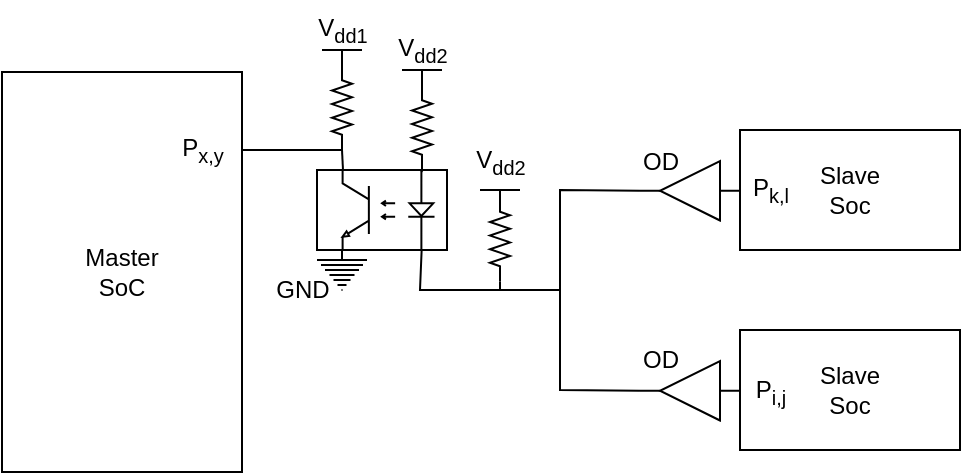 <mxfile version="24.7.8">
  <diagram name="Page-1" id="YB-mI6mJrIJqZA3QBUFR">
    <mxGraphModel dx="1434" dy="836" grid="1" gridSize="10" guides="1" tooltips="1" connect="1" arrows="1" fold="1" page="1" pageScale="1" pageWidth="1100" pageHeight="850" math="0" shadow="0">
      <root>
        <mxCell id="0" />
        <mxCell id="1" parent="0" />
        <mxCell id="bwdbRvV2lY2XxTRqr5nB-74" value="Slave&lt;div&gt;Soc&lt;/div&gt;" style="rounded=0;whiteSpace=wrap;html=1;" parent="1" vertex="1">
          <mxGeometry x="450" y="190" width="110" height="60" as="geometry" />
        </mxCell>
        <mxCell id="bwdbRvV2lY2XxTRqr5nB-112" value="" style="verticalLabelPosition=bottom;shadow=0;dashed=0;align=center;html=1;verticalAlign=top;shape=mxgraph.electrical.logic_gates.buffer2;direction=west;" parent="1" vertex="1">
          <mxGeometry x="400" y="205.5" width="50" height="29.75" as="geometry" />
        </mxCell>
        <mxCell id="bnCvJaQbmn2r0WWNP_2v-20" value="" style="endArrow=none;html=1;rounded=0;entryX=1;entryY=0.5;entryDx=0;entryDy=0;" parent="1" target="bwdbRvV2lY2XxTRqr5nB-112" edge="1">
          <mxGeometry width="50" height="50" relative="1" as="geometry">
            <mxPoint x="360" y="279" as="sourcePoint" />
            <mxPoint x="374" y="179.74" as="targetPoint" />
            <Array as="points">
              <mxPoint x="360" y="220" />
            </Array>
          </mxGeometry>
        </mxCell>
        <mxCell id="bnCvJaQbmn2r0WWNP_2v-21" value="" style="endArrow=none;html=1;rounded=0;exitX=1;exitY=0.5;exitDx=0;exitDy=0;" parent="1" source="bnCvJaQbmn2r0WWNP_2v-91" edge="1">
          <mxGeometry width="50" height="50" relative="1" as="geometry">
            <mxPoint x="380" y="350" as="sourcePoint" />
            <mxPoint x="360" y="279" as="targetPoint" />
            <Array as="points">
              <mxPoint x="360" y="320" />
            </Array>
          </mxGeometry>
        </mxCell>
        <mxCell id="bnCvJaQbmn2r0WWNP_2v-22" value="" style="endArrow=none;html=1;rounded=0;entryX=0.195;entryY=1;entryDx=0;entryDy=0;entryPerimeter=0;" parent="1" target="bnCvJaQbmn2r0WWNP_2v-71" edge="1">
          <mxGeometry width="50" height="50" relative="1" as="geometry">
            <mxPoint x="360" y="270" as="sourcePoint" />
            <mxPoint x="290" y="260" as="targetPoint" />
            <Array as="points">
              <mxPoint x="330" y="270" />
              <mxPoint x="290" y="270" />
            </Array>
          </mxGeometry>
        </mxCell>
        <mxCell id="bnCvJaQbmn2r0WWNP_2v-50" value="Master&lt;div&gt;SoC&lt;/div&gt;" style="rounded=0;whiteSpace=wrap;html=1;" parent="1" vertex="1">
          <mxGeometry x="81" y="161" width="120" height="200" as="geometry" />
        </mxCell>
        <mxCell id="bnCvJaQbmn2r0WWNP_2v-56" value="V&lt;sub&gt;dd&lt;/sub&gt;" style="verticalLabelPosition=top;verticalAlign=bottom;shape=mxgraph.electrical.signal_sources.vdd;shadow=0;dashed=0;align=center;strokeWidth=1;fontSize=24;html=1;flipV=1;noLabel=1;" parent="1" vertex="1">
          <mxGeometry x="281" y="160" width="20" height="10" as="geometry" />
        </mxCell>
        <mxCell id="bnCvJaQbmn2r0WWNP_2v-57" value="V&lt;sub&gt;dd1&lt;/sub&gt;" style="text;html=1;align=center;verticalAlign=middle;resizable=1;points=[];autosize=1;strokeColor=none;fillColor=none;" parent="1" vertex="1">
          <mxGeometry x="226" y="125" width="50" height="30" as="geometry" />
        </mxCell>
        <mxCell id="bnCvJaQbmn2r0WWNP_2v-58" value="" style="pointerEvents=1;verticalLabelPosition=bottom;shadow=0;dashed=0;align=center;html=1;verticalAlign=top;shape=mxgraph.electrical.resistors.resistor_2;fontFamily=Helvetica;fontSize=12;fontColor=default;autosize=1;resizable=1;fillColor=none;gradientColor=none;direction=south;" parent="1" vertex="1">
          <mxGeometry x="286" y="167.5" width="10" height="42.5" as="geometry" />
        </mxCell>
        <mxCell id="bnCvJaQbmn2r0WWNP_2v-59" value="V&lt;sub&gt;dd&lt;/sub&gt;" style="verticalLabelPosition=top;verticalAlign=bottom;shape=mxgraph.electrical.signal_sources.vdd;shadow=0;dashed=0;align=center;strokeWidth=1;fontSize=24;html=1;flipV=1;noLabel=1;" parent="1" vertex="1">
          <mxGeometry x="241" y="150" width="20" height="10" as="geometry" />
        </mxCell>
        <mxCell id="bnCvJaQbmn2r0WWNP_2v-60" value="" style="pointerEvents=1;verticalLabelPosition=bottom;shadow=0;dashed=0;align=center;html=1;verticalAlign=top;shape=mxgraph.electrical.resistors.resistor_2;fontFamily=Helvetica;fontSize=12;fontColor=default;autosize=1;resizable=1;fillColor=none;gradientColor=none;direction=south;" parent="1" vertex="1">
          <mxGeometry x="246" y="157.5" width="10" height="42.5" as="geometry" />
        </mxCell>
        <mxCell id="bnCvJaQbmn2r0WWNP_2v-61" value="" style="pointerEvents=1;verticalLabelPosition=bottom;shadow=0;dashed=0;align=center;html=1;verticalAlign=top;shape=mxgraph.electrical.signal_sources.protective_earth;fontFamily=Helvetica;fontSize=12;fontColor=default;autosize=1;resizable=1;fillColor=none;gradientColor=none;" parent="1" vertex="1">
          <mxGeometry x="238.5" y="250" width="25" height="20" as="geometry" />
        </mxCell>
        <mxCell id="bnCvJaQbmn2r0WWNP_2v-62" value="" style="endArrow=none;html=1;rounded=0;fontFamily=Helvetica;fontSize=12;fontColor=default;autosize=1;resizable=1;entryX=0.5;entryY=0;entryDx=0;entryDy=0;entryPerimeter=0;exitX=0;exitY=0.5;exitDx=0;exitDy=0;exitPerimeter=0;" parent="1" source="bnCvJaQbmn2r0WWNP_2v-58" target="bnCvJaQbmn2r0WWNP_2v-56" edge="1">
          <mxGeometry width="50" height="50" relative="1" as="geometry">
            <mxPoint x="251" y="190" as="sourcePoint" />
            <mxPoint x="301" y="140" as="targetPoint" />
          </mxGeometry>
        </mxCell>
        <mxCell id="bnCvJaQbmn2r0WWNP_2v-71" value="" style="verticalLabelPosition=bottom;shadow=0;dashed=0;align=center;html=1;verticalAlign=top;shape=mxgraph.electrical.opto_electronics.opto-coupler;aspect=fixed;flipV=0;flipH=1;" parent="1" vertex="1">
          <mxGeometry x="238.5" y="210" width="65" height="40" as="geometry" />
        </mxCell>
        <mxCell id="bnCvJaQbmn2r0WWNP_2v-72" value="" style="endArrow=none;html=1;rounded=0;exitX=1;exitY=0.5;exitDx=0;exitDy=0;exitPerimeter=0;entryX=0.8;entryY=0;entryDx=0;entryDy=0;entryPerimeter=0;" parent="1" source="bnCvJaQbmn2r0WWNP_2v-60" target="bnCvJaQbmn2r0WWNP_2v-71" edge="1">
          <mxGeometry width="50" height="50" relative="1" as="geometry">
            <mxPoint x="271" y="210" as="sourcePoint" />
            <mxPoint x="321" y="160" as="targetPoint" />
          </mxGeometry>
        </mxCell>
        <mxCell id="bnCvJaQbmn2r0WWNP_2v-73" value="" style="endArrow=none;html=1;rounded=0;entryX=1;entryY=0.5;entryDx=0;entryDy=0;entryPerimeter=0;exitX=0.195;exitY=0;exitDx=0;exitDy=0;exitPerimeter=0;" parent="1" target="bnCvJaQbmn2r0WWNP_2v-58" edge="1">
          <mxGeometry width="50" height="50" relative="1" as="geometry">
            <mxPoint x="290.825" y="211" as="sourcePoint" />
            <mxPoint x="291" y="151" as="targetPoint" />
          </mxGeometry>
        </mxCell>
        <mxCell id="bnCvJaQbmn2r0WWNP_2v-74" value="" style="endArrow=none;html=1;rounded=0;entryX=1;entryY=0.8;entryDx=0;entryDy=0;entryPerimeter=0;" parent="1" edge="1">
          <mxGeometry width="50" height="50" relative="1" as="geometry">
            <mxPoint x="251" y="200" as="sourcePoint" />
            <mxPoint x="201" y="200" as="targetPoint" />
          </mxGeometry>
        </mxCell>
        <mxCell id="bnCvJaQbmn2r0WWNP_2v-76" value="GND" style="text;html=1;align=center;verticalAlign=middle;resizable=0;points=[];autosize=1;strokeColor=none;fillColor=none;" parent="1" vertex="1">
          <mxGeometry x="206" y="255" width="50" height="30" as="geometry" />
        </mxCell>
        <mxCell id="bnCvJaQbmn2r0WWNP_2v-77" value="V&lt;sub&gt;dd2&lt;/sub&gt;" style="text;html=1;align=center;verticalAlign=middle;resizable=1;points=[];autosize=1;strokeColor=none;fillColor=none;" parent="1" vertex="1">
          <mxGeometry x="266" y="135" width="50" height="30" as="geometry" />
        </mxCell>
        <mxCell id="bnCvJaQbmn2r0WWNP_2v-89" value="OD" style="text;html=1;align=center;verticalAlign=middle;resizable=0;points=[];autosize=1;strokeColor=none;fillColor=none;" parent="1" vertex="1">
          <mxGeometry x="390" y="191.25" width="40" height="30" as="geometry" />
        </mxCell>
        <mxCell id="bnCvJaQbmn2r0WWNP_2v-90" value="Slave&lt;div&gt;Soc&lt;/div&gt;" style="rounded=0;whiteSpace=wrap;html=1;" parent="1" vertex="1">
          <mxGeometry x="450" y="290" width="110" height="60" as="geometry" />
        </mxCell>
        <mxCell id="bnCvJaQbmn2r0WWNP_2v-91" value="" style="verticalLabelPosition=bottom;shadow=0;dashed=0;align=center;html=1;verticalAlign=top;shape=mxgraph.electrical.logic_gates.buffer2;direction=west;" parent="1" vertex="1">
          <mxGeometry x="400" y="305.5" width="50" height="29.75" as="geometry" />
        </mxCell>
        <mxCell id="bnCvJaQbmn2r0WWNP_2v-92" value="OD" style="text;html=1;align=center;verticalAlign=middle;resizable=0;points=[];autosize=1;strokeColor=none;fillColor=none;" parent="1" vertex="1">
          <mxGeometry x="390" y="290" width="40" height="30" as="geometry" />
        </mxCell>
        <mxCell id="bnCvJaQbmn2r0WWNP_2v-93" value="P&lt;sub&gt;x,y&lt;/sub&gt;" style="text;html=1;align=center;verticalAlign=middle;resizable=0;points=[];autosize=1;strokeColor=none;fillColor=none;" parent="1" vertex="1">
          <mxGeometry x="161" y="185" width="40" height="30" as="geometry" />
        </mxCell>
        <mxCell id="bnCvJaQbmn2r0WWNP_2v-94" value="P&lt;sub&gt;i,j&lt;/sub&gt;" style="text;html=1;align=center;verticalAlign=middle;resizable=1;points=[];autosize=1;strokeColor=none;fillColor=none;" parent="1" vertex="1">
          <mxGeometry x="440" y="305.5" width="50" height="30" as="geometry" />
        </mxCell>
        <mxCell id="bnCvJaQbmn2r0WWNP_2v-95" value="P&lt;sub&gt;k,l&lt;/sub&gt;" style="text;html=1;align=center;verticalAlign=middle;resizable=1;points=[];autosize=1;strokeColor=none;fillColor=none;" parent="1" vertex="1">
          <mxGeometry x="445" y="205" width="40" height="30" as="geometry" />
        </mxCell>
        <mxCell id="bnCvJaQbmn2r0WWNP_2v-96" value="V&lt;sub&gt;dd&lt;/sub&gt;" style="verticalLabelPosition=top;verticalAlign=bottom;shape=mxgraph.electrical.signal_sources.vdd;shadow=0;dashed=0;align=center;strokeWidth=1;fontSize=24;html=1;flipV=1;noLabel=1;" parent="1" vertex="1">
          <mxGeometry x="320" y="220" width="20" height="10" as="geometry" />
        </mxCell>
        <mxCell id="bnCvJaQbmn2r0WWNP_2v-97" value="" style="pointerEvents=1;verticalLabelPosition=bottom;shadow=0;dashed=0;align=center;html=1;verticalAlign=top;shape=mxgraph.electrical.resistors.resistor_2;fontFamily=Helvetica;fontSize=12;fontColor=default;autosize=1;resizable=1;fillColor=none;gradientColor=none;direction=south;" parent="1" vertex="1">
          <mxGeometry x="325" y="223.25" width="10" height="42.5" as="geometry" />
        </mxCell>
        <mxCell id="bnCvJaQbmn2r0WWNP_2v-98" value="" style="endArrow=none;html=1;rounded=0;fontFamily=Helvetica;fontSize=12;fontColor=default;autosize=1;resizable=1;entryX=0.5;entryY=0;entryDx=0;entryDy=0;entryPerimeter=0;exitX=0;exitY=0.5;exitDx=0;exitDy=0;exitPerimeter=0;" parent="1" source="bnCvJaQbmn2r0WWNP_2v-97" target="bnCvJaQbmn2r0WWNP_2v-96" edge="1">
          <mxGeometry width="50" height="50" relative="1" as="geometry">
            <mxPoint x="290" y="250" as="sourcePoint" />
            <mxPoint x="340" y="200" as="targetPoint" />
          </mxGeometry>
        </mxCell>
        <mxCell id="bnCvJaQbmn2r0WWNP_2v-100" value="V&lt;sub&gt;dd2&lt;/sub&gt;" style="text;html=1;align=center;verticalAlign=middle;resizable=1;points=[];autosize=1;strokeColor=none;fillColor=none;" parent="1" vertex="1">
          <mxGeometry x="305" y="191.25" width="50" height="30" as="geometry" />
        </mxCell>
        <mxCell id="bnCvJaQbmn2r0WWNP_2v-102" value="" style="endArrow=none;html=1;rounded=0;entryX=1;entryY=0.5;entryDx=0;entryDy=0;entryPerimeter=0;" parent="1" target="bnCvJaQbmn2r0WWNP_2v-97" edge="1">
          <mxGeometry width="50" height="50" relative="1" as="geometry">
            <mxPoint x="330" y="270" as="sourcePoint" />
            <mxPoint x="350" y="240" as="targetPoint" />
          </mxGeometry>
        </mxCell>
      </root>
    </mxGraphModel>
  </diagram>
</mxfile>
